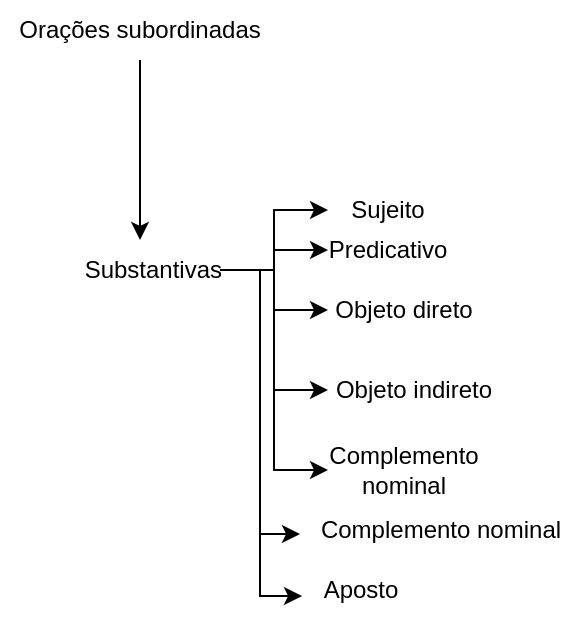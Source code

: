 <mxfile version="21.6.6" type="github">
  <diagram name="Página-1" id="OIdOnUpMiWHrQeLPzG6N">
    <mxGraphModel dx="1501" dy="809" grid="1" gridSize="10" guides="1" tooltips="1" connect="1" arrows="1" fold="1" page="1" pageScale="1" pageWidth="827" pageHeight="1169" math="0" shadow="0">
      <root>
        <mxCell id="0" />
        <mxCell id="1" parent="0" />
        <mxCell id="RAmPvyME7JfGwSNYa_S--2" style="edgeStyle=orthogonalEdgeStyle;rounded=0;orthogonalLoop=1;jettySize=auto;html=1;exitX=0.5;exitY=1;exitDx=0;exitDy=0;" edge="1" parent="1" source="RAmPvyME7JfGwSNYa_S--1" target="RAmPvyME7JfGwSNYa_S--3">
          <mxGeometry relative="1" as="geometry">
            <mxPoint x="320" y="370" as="targetPoint" />
            <mxPoint x="260" y="320" as="sourcePoint" />
            <Array as="points">
              <mxPoint x="320" y="320" />
            </Array>
          </mxGeometry>
        </mxCell>
        <mxCell id="RAmPvyME7JfGwSNYa_S--1" value="Orações subordinadas" style="text;html=1;strokeColor=none;fillColor=none;align=center;verticalAlign=middle;whiteSpace=wrap;rounded=0;" vertex="1" parent="1">
          <mxGeometry x="250" y="290" width="140" height="30" as="geometry" />
        </mxCell>
        <mxCell id="RAmPvyME7JfGwSNYa_S--14" style="edgeStyle=orthogonalEdgeStyle;rounded=0;orthogonalLoop=1;jettySize=auto;html=1;exitX=1;exitY=0.5;exitDx=0;exitDy=0;" edge="1" parent="1" source="RAmPvyME7JfGwSNYa_S--3" target="RAmPvyME7JfGwSNYa_S--6">
          <mxGeometry relative="1" as="geometry" />
        </mxCell>
        <mxCell id="RAmPvyME7JfGwSNYa_S--15" style="edgeStyle=orthogonalEdgeStyle;rounded=0;orthogonalLoop=1;jettySize=auto;html=1;exitX=1;exitY=0.5;exitDx=0;exitDy=0;entryX=0;entryY=0.5;entryDx=0;entryDy=0;" edge="1" parent="1" source="RAmPvyME7JfGwSNYa_S--3" target="RAmPvyME7JfGwSNYa_S--7">
          <mxGeometry relative="1" as="geometry" />
        </mxCell>
        <mxCell id="RAmPvyME7JfGwSNYa_S--16" style="edgeStyle=orthogonalEdgeStyle;rounded=0;orthogonalLoop=1;jettySize=auto;html=1;exitX=1;exitY=0.5;exitDx=0;exitDy=0;entryX=0;entryY=0.5;entryDx=0;entryDy=0;" edge="1" parent="1" source="RAmPvyME7JfGwSNYa_S--3" target="RAmPvyME7JfGwSNYa_S--8">
          <mxGeometry relative="1" as="geometry" />
        </mxCell>
        <mxCell id="RAmPvyME7JfGwSNYa_S--17" style="edgeStyle=orthogonalEdgeStyle;rounded=0;orthogonalLoop=1;jettySize=auto;html=1;exitX=1;exitY=0.5;exitDx=0;exitDy=0;entryX=0;entryY=0.5;entryDx=0;entryDy=0;" edge="1" parent="1" source="RAmPvyME7JfGwSNYa_S--3" target="RAmPvyME7JfGwSNYa_S--9">
          <mxGeometry relative="1" as="geometry" />
        </mxCell>
        <mxCell id="RAmPvyME7JfGwSNYa_S--18" style="edgeStyle=orthogonalEdgeStyle;rounded=0;orthogonalLoop=1;jettySize=auto;html=1;exitX=1;exitY=0.5;exitDx=0;exitDy=0;entryX=0;entryY=0.5;entryDx=0;entryDy=0;" edge="1" parent="1" source="RAmPvyME7JfGwSNYa_S--3" target="RAmPvyME7JfGwSNYa_S--10">
          <mxGeometry relative="1" as="geometry" />
        </mxCell>
        <mxCell id="RAmPvyME7JfGwSNYa_S--21" style="edgeStyle=orthogonalEdgeStyle;rounded=0;orthogonalLoop=1;jettySize=auto;html=1;exitX=1;exitY=0.5;exitDx=0;exitDy=0;entryX=0;entryY=0.567;entryDx=0;entryDy=0;entryPerimeter=0;" edge="1" parent="1" source="RAmPvyME7JfGwSNYa_S--3" target="RAmPvyME7JfGwSNYa_S--19">
          <mxGeometry relative="1" as="geometry" />
        </mxCell>
        <mxCell id="RAmPvyME7JfGwSNYa_S--23" style="edgeStyle=orthogonalEdgeStyle;rounded=0;orthogonalLoop=1;jettySize=auto;html=1;exitX=1;exitY=0.5;exitDx=0;exitDy=0;entryX=0.017;entryY=0.6;entryDx=0;entryDy=0;entryPerimeter=0;" edge="1" parent="1" source="RAmPvyME7JfGwSNYa_S--3" target="RAmPvyME7JfGwSNYa_S--20">
          <mxGeometry relative="1" as="geometry" />
        </mxCell>
        <mxCell id="RAmPvyME7JfGwSNYa_S--3" value="&amp;nbsp;Substantivas" style="text;html=1;strokeColor=none;fillColor=none;align=center;verticalAlign=middle;whiteSpace=wrap;rounded=0;" vertex="1" parent="1">
          <mxGeometry x="290" y="410" width="70" height="30" as="geometry" />
        </mxCell>
        <mxCell id="RAmPvyME7JfGwSNYa_S--6" value="Sujeito" style="text;html=1;strokeColor=none;fillColor=none;align=center;verticalAlign=middle;whiteSpace=wrap;rounded=0;" vertex="1" parent="1">
          <mxGeometry x="414" y="380" width="60" height="30" as="geometry" />
        </mxCell>
        <mxCell id="RAmPvyME7JfGwSNYa_S--7" value="Predicativo" style="text;html=1;strokeColor=none;fillColor=none;align=center;verticalAlign=middle;whiteSpace=wrap;rounded=0;" vertex="1" parent="1">
          <mxGeometry x="414" y="400" width="60" height="30" as="geometry" />
        </mxCell>
        <mxCell id="RAmPvyME7JfGwSNYa_S--8" value="Objeto direto" style="text;html=1;strokeColor=none;fillColor=none;align=center;verticalAlign=middle;whiteSpace=wrap;rounded=0;" vertex="1" parent="1">
          <mxGeometry x="414" y="430" width="76" height="30" as="geometry" />
        </mxCell>
        <mxCell id="RAmPvyME7JfGwSNYa_S--9" value="Objeto indireto" style="text;html=1;strokeColor=none;fillColor=none;align=center;verticalAlign=middle;whiteSpace=wrap;rounded=0;" vertex="1" parent="1">
          <mxGeometry x="414" y="470" width="86" height="30" as="geometry" />
        </mxCell>
        <mxCell id="RAmPvyME7JfGwSNYa_S--10" value="Complemento nominal" style="text;html=1;strokeColor=none;fillColor=none;align=center;verticalAlign=middle;whiteSpace=wrap;rounded=0;" vertex="1" parent="1">
          <mxGeometry x="414" y="510" width="76" height="30" as="geometry" />
        </mxCell>
        <mxCell id="RAmPvyME7JfGwSNYa_S--19" value="Complemento nominal" style="text;html=1;align=center;verticalAlign=middle;resizable=0;points=[];autosize=1;strokeColor=none;fillColor=none;" vertex="1" parent="1">
          <mxGeometry x="400" y="540" width="140" height="30" as="geometry" />
        </mxCell>
        <mxCell id="RAmPvyME7JfGwSNYa_S--20" value="Aposto" style="text;html=1;align=center;verticalAlign=middle;resizable=0;points=[];autosize=1;strokeColor=none;fillColor=none;" vertex="1" parent="1">
          <mxGeometry x="400" y="570" width="60" height="30" as="geometry" />
        </mxCell>
      </root>
    </mxGraphModel>
  </diagram>
</mxfile>
